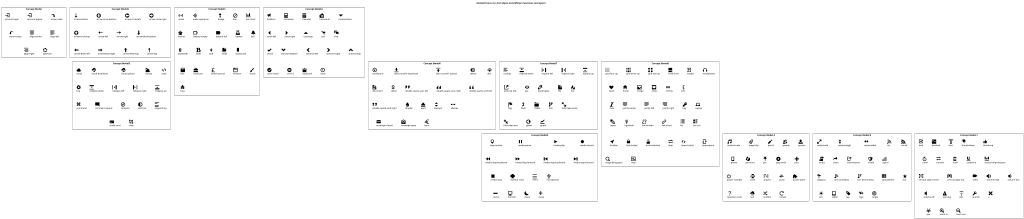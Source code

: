 @startuml
title
  <i>Standard icons</u> from [Open Iconic](https://useiconic.com/open/)
end title

scale max 1024 width

' Removing color and border from cards
skinparam cardBorderColor none
skinparam cardBackgroundColor none
skinparam cardShadowing false

rectangle "Concept Model" {
card "<size:42><&account-login></size>\naccount-login"
card "<size:42><&account-logout></size>\naccount-logout"
card "<size:42><&action-redo></size>\naction-redo"
card "<size:42><&action-undo></size>\naction-undo"
card "<size:42><&align-center></size>\nalign-center"
card "<size:42><&align-left></size>\nalign-left"
card "<size:42><&align-right></size>\nalign-right"

card "<size:42><&aperture></size>\naperture"
}

rectangle "Concept Model2" {
card "<size:42><&arrow-bottom></size>\narrow-bottom"
card "<size:42><&arrow-circle-bottom></size>\narrow-circle-bottom"
card "<size:42><&arrow-circle-left></size>\narrow-circle-left"
card "<size:42><&arrow-circle-right></size>\narrow-circle-right"
card "<size:42><&arrow-circle-top></size>\narrow-circle-top"
card "<size:42><&arrow-left></size>\narrow-left"
card "<size:42><&arrow-right></size>\narrow-right"
card "<size:42><&arrow-thick-bottom></size>\narrow-thick-bottom"
card "<size:42><&arrow-thick-left></size>\narrow-thick-left"
card "<size:42><&arrow-thick-right></size>\narrow-thick-right"
card "<size:42><&arrow-thick-top></size>\narrow-thick-top"
card "<size:42><&arrow-top></size>\narrow-top"
}

rectangle "Concept Model3" {
card "<size:42><&audio></size>\naudio"
card "<size:42><&audio-spectrum></size>\naudio-spectrum"
card "<size:42><&badge></size>\nbadge"
card "<size:42><&ban></size>\nban"
card "<size:42><&bar-chart></size>\nbar-chart"
card "<size:42><&basket></size>\nbasket"
card "<size:42><&battery-empty></size>\nbattery-empty"
card "<size:42><&battery-full></size>\nbattery-full"
card "<size:42><&beaker></size>\nbeaker"
card "<size:42><&bell></size>\nbell"
card "<size:42><&bluetooth></size>\nbluetooth"
card "<size:42><&bold></size>\nbold"
card "<size:42><&bolt></size>\nbolt"
card "<size:42><&book></size>\nbook"
card "<size:42><&bookmark></size>\nbookmark"
card "<size:42><&box></size>\nbox"
card "<size:42><&briefcase></size>\nbriefcase"
card "<size:42><&british-pound></size>\nbritish-pound"
card "<size:42><&browser></size>\nbrowser"
card "<size:42><&brush></size>\nbrush"
card "<size:42><&bug></size>\nbug"
}

rectangle "Concept Model4" {
card "<size:42><&bullhorn></size>\nbullhorn"
card "<size:42><&calculator></size>\ncalculator"
card "<size:42><&calendar></size>\ncalendar"
card "<size:42><&camera-slr></size>\ncamera-slr"
card "<size:42><&caret-bottom></size>\ncaret-bottom"
card "<size:42><&caret-left></size>\ncaret-left"
card "<size:42><&caret-right></size>\ncaret-right"
card "<size:42><&caret-top></size>\ncaret-top"
card "<size:42><&cart></size>\ncart"
card "<size:42><&chat></size>\nchat"
card "<size:42><&check></size>\ncheck"
card "<size:42><&chevron-bottom></size>\nchevron-bottom"
card "<size:42><&chevron-left></size>\nchevron-left"
card "<size:42><&chevron-right></size>\nchevron-right"
card "<size:42><&chevron-top></size>\nchevron-top"
card "<size:42><&circle-check></size>\ncircle-check"
card "<size:42><&circle-x></size>\ncircle-x"
card "<size:42><&clipboard></size>\nclipboard"
card "<size:42><&clock></size>\nclock"
}

rectangle "Concept Model5" {
card "<size:42><&cloud></size>\ncloud"
card "<size:42><&cloud-download></size>\ncloud-download"
card "<size:42><&cloud-upload></size>\ncloud-upload"
card "<size:42><&cloudy></size>\ncloudy"
card "<size:42><&code></size>\ncode"
card "<size:42><&cog></size>\ncog"
card "<size:42><&collapse-down></size>\ncollapse-down"
card "<size:42><&collapse-left></size>\ncollapse-left"
card "<size:42><&collapse-right></size>\ncollapse-right"
card "<size:42><&collapse-up></size>\ncollapse-up"
card "<size:42><&command></size>\ncommand"
card "<size:42><&comment-square></size>\ncomment-square"
card "<size:42><&compass></size>\ncompass"
card "<size:42><&contrast></size>\ncontrast"
card "<size:42><&copywriting></size>\ncopywriting"
card "<size:42><&credit-card></size>\ncredit-card"
card "<size:42><&crop></size>\ncrop"
}

rectangle "Concept Model6" {
card "<size:42><&dashboard></size>\ndashboard"
card "<size:42><&data-transfer-download></size>\ndata-transfer-download"
card "<size:42><&data-transfer-upload></size>\ndata-transfer-upload"
card "<size:42><&delete></size>\ndelete"
card "<size:42><&dial></size>\ndial"
card "<size:42><&document></size>\ndocument"
card "<size:42><&dollar></size>\ndollar"
card "<size:42><&double-quote-sans-left></size>\ndouble-quote-sans-left"
card "<size:42><&double-quote-sans-right></size>\ndouble-quote-sans-right"
card "<size:42><&double-quote-serif-left></size>\ndouble-quote-serif-left"
card "<size:42><&double-quote-serif-right></size>\ndouble-quote-serif-right"
card "<size:42><&droplet></size>\ndroplet"
card "<size:42><&eject></size>\neject"
card "<size:42><&elevator></size>\nelevator"
card "<size:42><&ellipses></size>\nellipses"
card "<size:42><&envelope-closed></size>\nenvelope-closed"
card "<size:42><&envelope-open></size>\nenvelope-open"
card "<size:42><&euro></size>\neuro"
}

rectangle "Concept Model7" {
card "<size:42><&excerpt></size>\nexcerpt"
card "<size:42><&expand-down></size>\nexpand-down"
card "<size:42><&expand-left></size>\nexpand-left"
card "<size:42><&expand-right></size>\nexpand-right"
card "<size:42><&expand-up></size>\nexpand-up"
card "<size:42><&external-link></size>\nexternal-link"
card "<size:42><&eye></size>\neye"
card "<size:42><&eyedropper></size>\neyedropper"
card "<size:42><&file></size>\nfile"
card "<size:42><&fire></size>\nfire"
card "<size:42><&flag></size>\nflag"
card "<size:42><&flash></size>\nflash"
card "<size:42><&folder></size>\nfolder"
card "<size:42><&fork></size>\nfork"
card "<size:42><&fullscreen-enter></size>\nfullscreen-enter"
card "<size:42><&fullscreen-exit></size>\nfullscreen-exit"
card "<size:42><&globe></size>\nglobe"
card "<size:42><&graph></size>\ngraph"
}

rectangle "Concept Model8" {

card "<size:42><&grid-four-up></size>\ngrid-four-up"
card "<size:42><&grid-three-up></size>\ngrid-three-up"
card "<size:42><&grid-two-up></size>\ngrid-two-up"
card "<size:42><&hard-drive></size>\nhard-drive"
card "<size:42><&header></size>\nheader"
card "<size:42><&headphones></size>\nheadphones"
card "<size:42><&heart></size>\nheart"
card "<size:42><&home></size>\nhome"
card "<size:42><&image></size>\nimage"
card "<size:42><&inbox></size>\ninbox"
card "<size:42><&infinity></size>\ninfinity"
card "<size:42><&info></size>\ninfo"
card "<size:42><&italic></size>\nitalic"
card "<size:42><&justify-center></size>\njustify-center"
card "<size:42><&justify-left></size>\njustify-left"
card "<size:42><&justify-right></size>\njustify-right"
card "<size:42><&key></size>\nkey"
card "<size:42><&laptop></size>\nlaptop"
card "<size:42><&layers></size>\nlayers"
card "<size:42><&lightbulb></size>\nlightbulb"
card "<size:42><&link-broken></size>\nlink-broken"
card "<size:42><&link-intact></size>\nlink-intact"
card "<size:42><&list></size>\nlist"
card "<size:42><&list-rich></size>\nlist-rich"
card "<size:42><&location></size>\nlocation"
card "<size:42><&lock-locked></size>\nlock-locked"
card "<size:42><&lock-unlocked></size>\nlock-unlocked"
card "<size:42><&loop></size>\nloop"
card "<size:42><&loop-circular></size>\nloop-circular"
card "<size:42><&loop-square></size>\nloop-square"
card "<size:42><&magnifying-glass></size>\nmagnifying-glass"
card "<size:42><&map></size>\nmap"
}

rectangle "Concept Model9" {

card "<size:42><&map-marker></size>\nmap-marker"
card "<size:42><&media-pause></size>\nmedia-pause"
card "<size:42><&media-play></size>\nmedia-play"
card "<size:42><&media-record></size>\nmedia-record"
card "<size:42><&media-skip-backward></size>\nmedia-skip-backward"
card "<size:42><&media-skip-forward></size>\nmedia-skip-forward"
card "<size:42><&media-step-backward></size>\nmedia-step-backward"
card "<size:42><&media-step-forward></size>\nmedia-step-forward"
card "<size:42><&media-stop></size>\nmedia-stop"
card "<size:42><&medical-cross></size>\nmedical-cross"
card "<size:42><&menu></size>\nmenu"
card "<size:42><&microphone></size>\nmicrophone"
card "<size:42><&minus></size>\nminus"
card "<size:42><&monitor></size>\nmonitor"
card "<size:42><&moon></size>\nmoon"
card "<size:42><&move></size>\nmove"
}

rectangle "Concept Model A" {
card "<size:42><&musical-note></size>\nmusical-note"
card "<size:42><&paperclip></size>\npaperclip"
card "<size:42><&pencil></size>\npencil"
card "<size:42><&people></size>\npeople"
card "<size:42><&person></size>\nperson"
card "<size:42><&phone></size>\nphone"
card "<size:42><&pie-chart></size>\npie-chart"
card "<size:42><&pin></size>\npin"
card "<size:42><&play-circle></size>\nplay-circle"
card "<size:42><&plus></size>\nplus"
card "<size:42><&power-standby></size>\npower-standby"
card "<size:42><&print></size>\nprint"
card "<size:42><&project></size>\nproject"
card "<size:42><&pulse></size>\npulse"
card "<size:42><&puzzle-piece></size>\npuzzle-piece"
card "<size:42><&question-mark></size>\nquestion-mark"
card "<size:42><&rain></size>\nrain"
card "<size:42><&random></size>\nrandom"
card "<size:42><&reload></size>\nreload"
}

rectangle "Concept Model B" {
card "<size:42><&resize-both></size>\nresize-both"
card "<size:42><&resize-height></size>\nresize-height"
card "<size:42><&resize-width></size>\nresize-width"
card "<size:42><&rss></size>\nrss"
card "<size:42><&rss-alt></size>\nrss-alt"
card "<size:42><&script></size>\nscript"
card "<size:42><&share></size>\nshare"
card "<size:42><&share-boxed></size>\nshare-boxed"
card "<size:42><&shield></size>\nshield"
card "<size:42><&signal></size>\nsignal"
card "<size:42><&signpost></size>\nsignpost"
card "<size:42><&sort-ascending></size>\nsort-ascending"
card "<size:42><&sort-descending></size>\nsort-descending"
card "<size:42><&spreadsheet></size>\nspreadsheet"
card "<size:42><&star></size>\nstar"
card "<size:42><&sun></size>\nsun"
card "<size:42><&tablet></size>\ntablet"
card "<size:42><&tag></size>\ntag"
card "<size:42><&tags></size>\ntags"
card "<size:42><&target></size>\ntarget"
}

rectangle "Concept Model C" {
card "<size:42><&task></size>\ntask"
card "<size:42><&terminal></size>\nterminal"
card "<size:42><&text></size>\ntext"
card "<size:42><&thumb-down></size>\nthumb-down"
card "<size:42><&thumb-up></size>\nthumb-up"
card "<size:42><&timer></size>\ntimer"
card "<size:42><&transfer></size>\ntransfer"
card "<size:42><&trash></size>\ntrash"
card "<size:42><&underline></size>\nunderline"
card "<size:42><&vertical-align-bottom></size>\nvertical-align-bottom"
card "<size:42><&vertical-align-center></size>\nvertical-align-center"
card "<size:42><&vertical-align-top></size>\nvertical-align-top"
card "<size:42><&video></size>\nvideo"
card "<size:42><&volume-high></size>\nvolume-high"
card "<size:42><&volume-low></size>\nvolume-low"
card "<size:42><&volume-off></size>\nvolume-off"
card "<size:42><&warning></size>\nwarning"
card "<size:42><&wifi></size>\nwifi"
card "<size:42><&wrench></size>\nwrench"
card "<size:42><&x></size>\nx"
card "<size:42><&yen></size>\nyen"
card "<size:42><&zoom-in></size>\nzoom-in"
card "<size:42><&zoom-out></size>\nzoom-out"
}
@enduml
